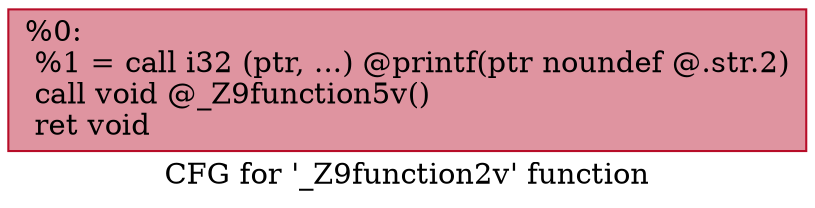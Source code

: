 digraph "CFG for '_Z9function2v' function" {
	label="CFG for '_Z9function2v' function";

	Node0x55a2dda21230 [shape=record,color="#b70d28ff", style=filled, fillcolor="#b70d2870",label="{%0:\l  %1 = call i32 (ptr, ...) @printf(ptr noundef @.str.2)\l  call void @_Z9function5v()\l  ret void\l}"];
}
